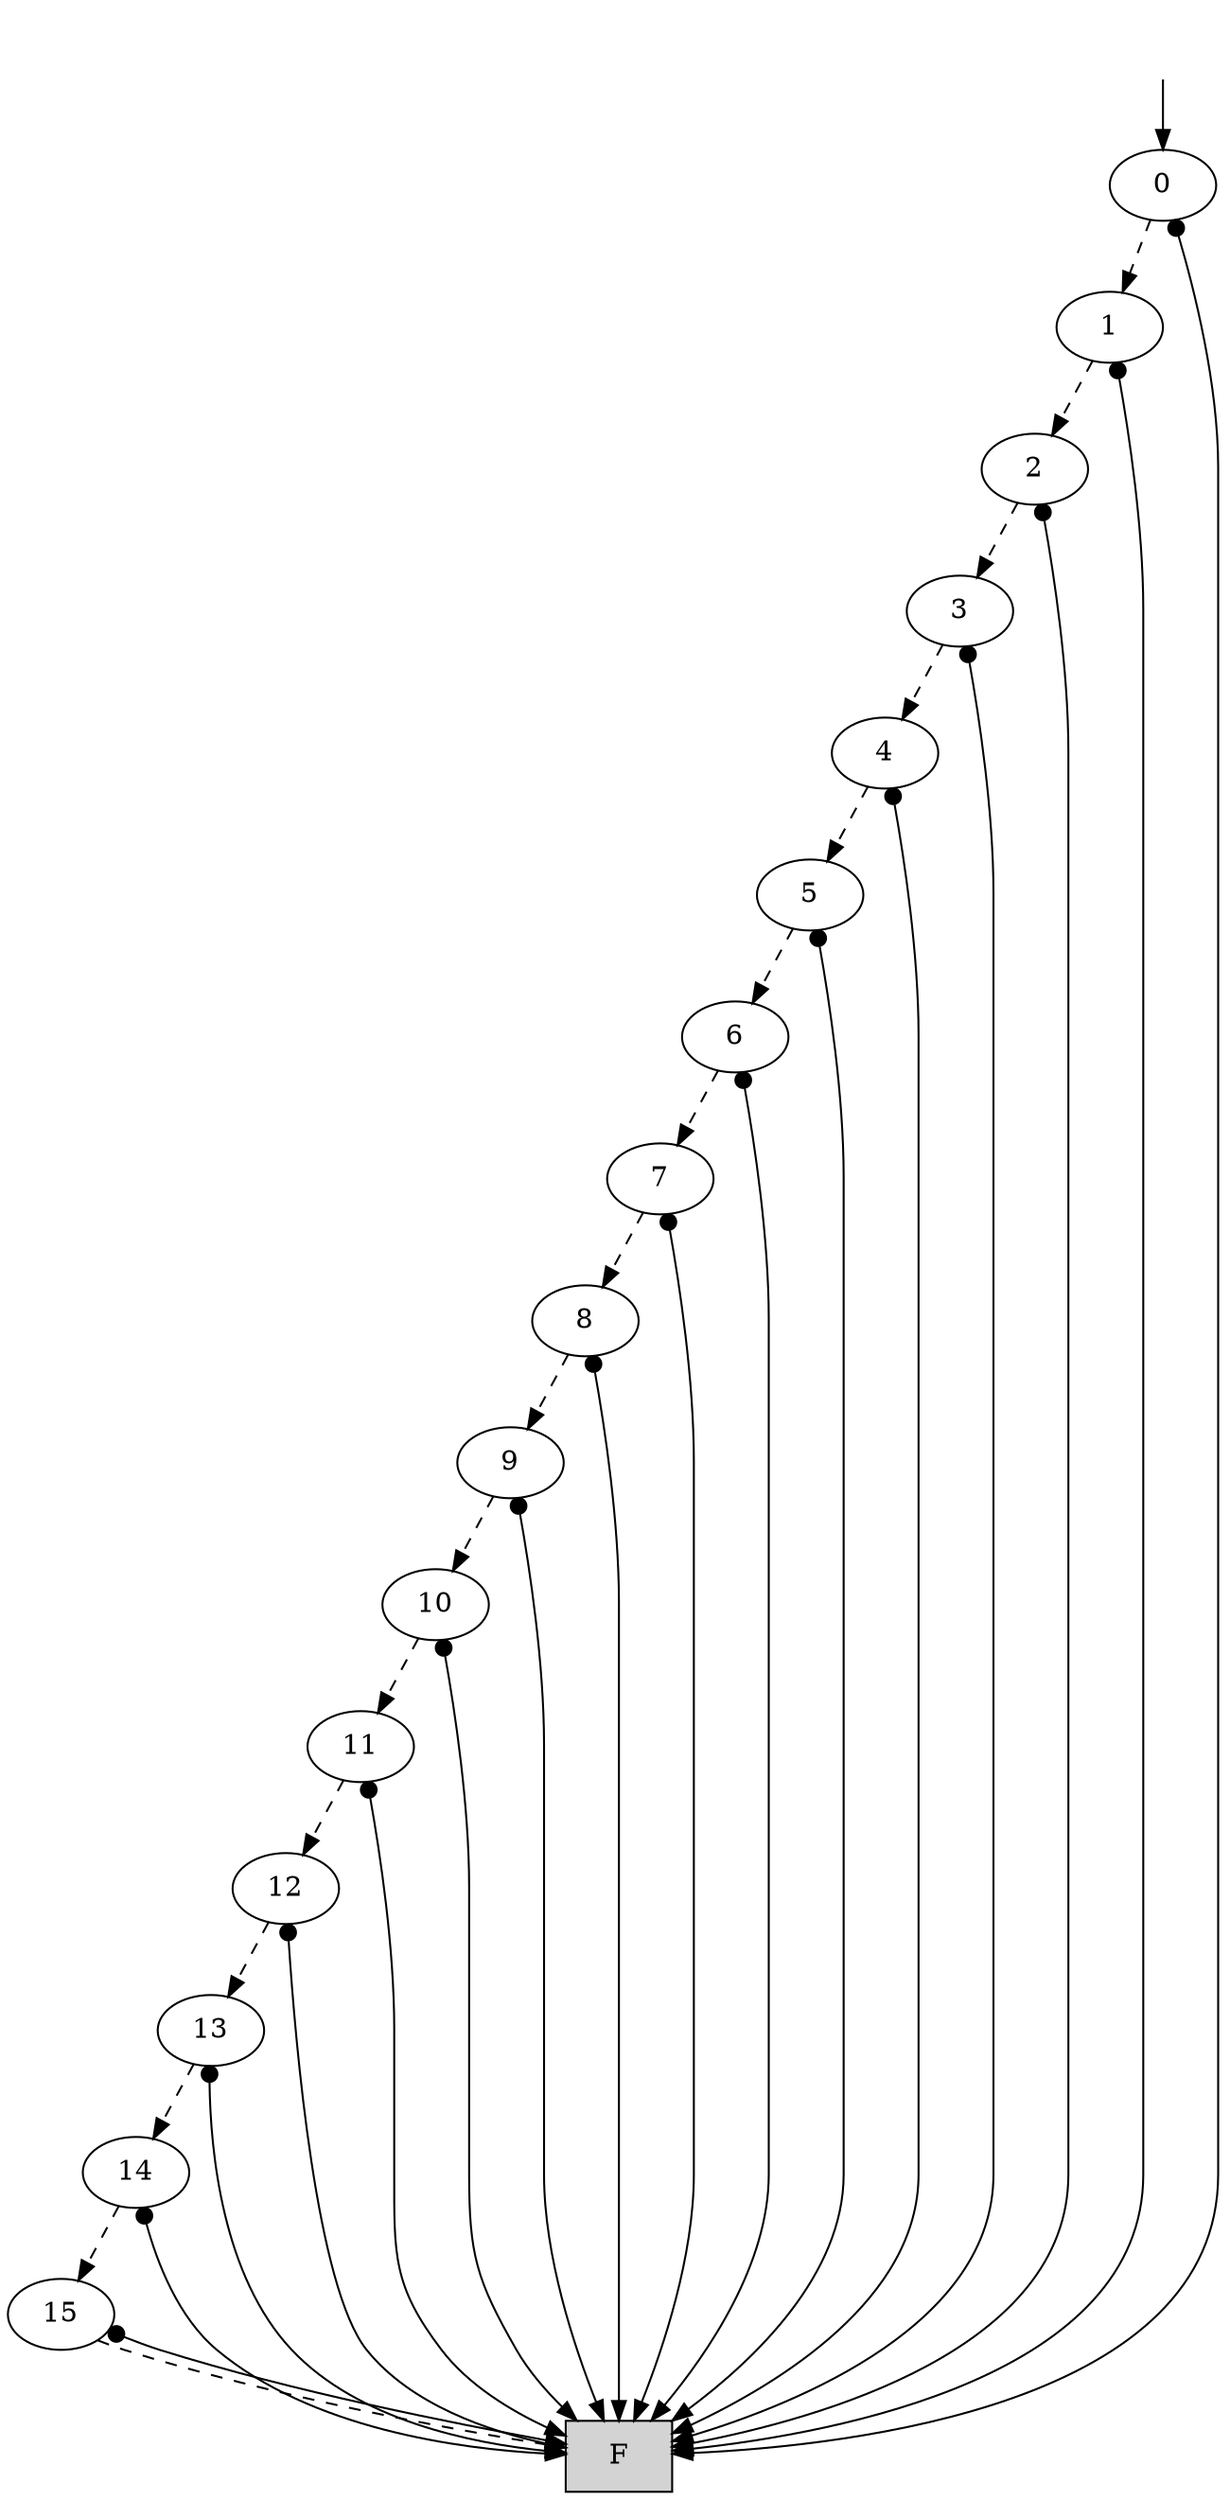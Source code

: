 digraph "DD" {
graph [dpi = 300];
center = true;
edge [dir = forward];
root [style=invis];
root -> 58720336 [style=solid dir=both arrowtail=none];
58720336 [label="0"];
58720335 [label="1"];
58720334 [label="2"];
58720333 [label="3"];
58720332 [label="4"];
58720331 [label="5"];
58720330 [label="6"];
58720329 [label="7"];
58720328 [label="8"];
58720327 [label="9"];
58720326 [label="10"];
58720325 [label="11"];
58720324 [label="12"];
58720323 [label="13"];
58720321 [label="14"];
58720271 [label="15"];
0 [shape=box, style=filled, label="F"];
58720271 -> 0 [style=dashed];
58720271 -> 0 [style=solid dir=both arrowtail=dot];
58720321 -> 58720271 [style=dashed];
58720321 -> 0 [style=solid dir=both arrowtail=dot];
58720323 -> 58720321 [style=dashed];
58720323 -> 0 [style=solid dir=both arrowtail=dot];
58720324 -> 58720323 [style=dashed];
58720324 -> 0 [style=solid dir=both arrowtail=dot];
58720325 -> 58720324 [style=dashed];
58720325 -> 0 [style=solid dir=both arrowtail=dot];
58720326 -> 58720325 [style=dashed];
58720326 -> 0 [style=solid dir=both arrowtail=dot];
58720327 -> 58720326 [style=dashed];
58720327 -> 0 [style=solid dir=both arrowtail=dot];
58720328 -> 58720327 [style=dashed];
58720328 -> 0 [style=solid dir=both arrowtail=dot];
58720329 -> 58720328 [style=dashed];
58720329 -> 0 [style=solid dir=both arrowtail=dot];
58720330 -> 58720329 [style=dashed];
58720330 -> 0 [style=solid dir=both arrowtail=dot];
58720331 -> 58720330 [style=dashed];
58720331 -> 0 [style=solid dir=both arrowtail=dot];
58720332 -> 58720331 [style=dashed];
58720332 -> 0 [style=solid dir=both arrowtail=dot];
58720333 -> 58720332 [style=dashed];
58720333 -> 0 [style=solid dir=both arrowtail=dot];
58720334 -> 58720333 [style=dashed];
58720334 -> 0 [style=solid dir=both arrowtail=dot];
58720335 -> 58720334 [style=dashed];
58720335 -> 0 [style=solid dir=both arrowtail=dot];
58720336 -> 58720335 [style=dashed];
58720336 -> 0 [style=solid dir=both arrowtail=dot];
}
